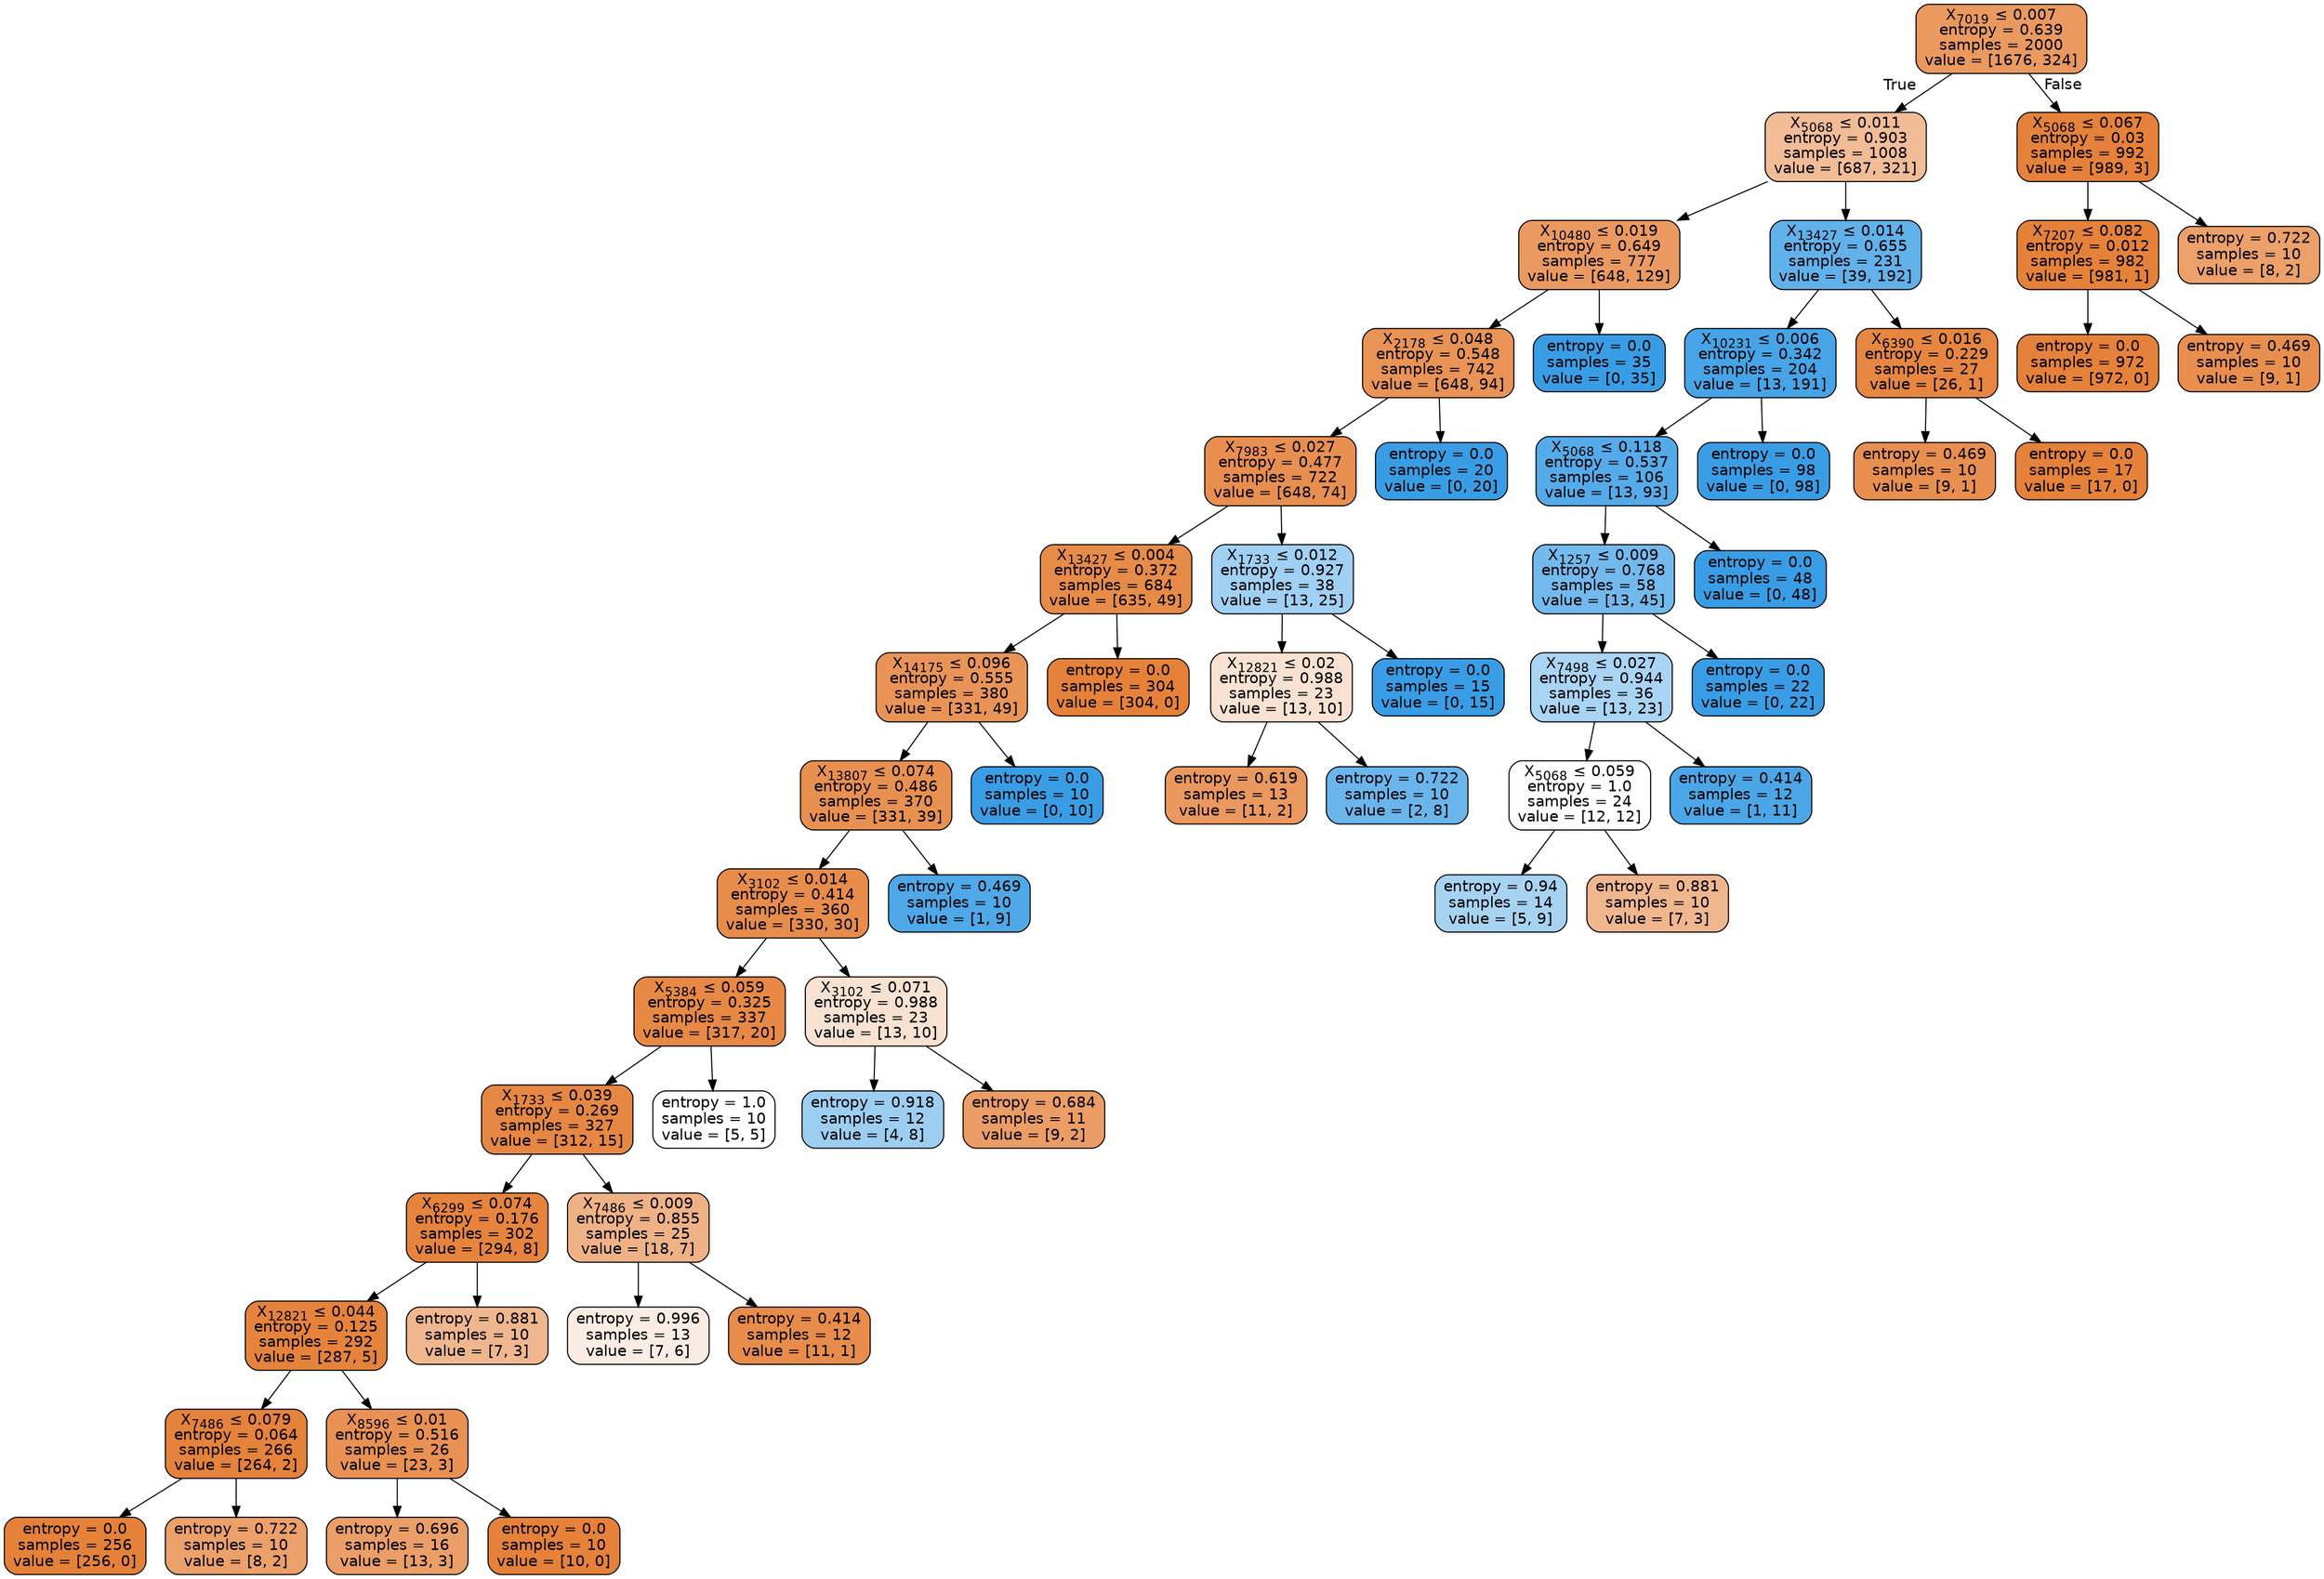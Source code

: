 digraph Tree {
node [shape=box, style="filled, rounded", color="black", fontname="helvetica"] ;
edge [fontname="helvetica"] ;
0 [label=<X<SUB>7019</SUB> &le; 0.007<br/>entropy = 0.639<br/>samples = 2000<br/>value = [1676, 324]>, fillcolor="#ea995f"] ;
1 [label=<X<SUB>5068</SUB> &le; 0.011<br/>entropy = 0.903<br/>samples = 1008<br/>value = [687, 321]>, fillcolor="#f1bc96"] ;
0 -> 1 [labeldistance=2.5, labelangle=45, headlabel="True"] ;
2 [label=<X<SUB>10480</SUB> &le; 0.019<br/>entropy = 0.649<br/>samples = 777<br/>value = [648, 129]>, fillcolor="#ea9a60"] ;
1 -> 2 ;
3 [label=<X<SUB>2178</SUB> &le; 0.048<br/>entropy = 0.548<br/>samples = 742<br/>value = [648, 94]>, fillcolor="#e99356"] ;
2 -> 3 ;
4 [label=<X<SUB>7983</SUB> &le; 0.027<br/>entropy = 0.477<br/>samples = 722<br/>value = [648, 74]>, fillcolor="#e88f50"] ;
3 -> 4 ;
5 [label=<X<SUB>13427</SUB> &le; 0.004<br/>entropy = 0.372<br/>samples = 684<br/>value = [635, 49]>, fillcolor="#e78b48"] ;
4 -> 5 ;
6 [label=<X<SUB>14175</SUB> &le; 0.096<br/>entropy = 0.555<br/>samples = 380<br/>value = [331, 49]>, fillcolor="#e99456"] ;
5 -> 6 ;
7 [label=<X<SUB>13807</SUB> &le; 0.074<br/>entropy = 0.486<br/>samples = 370<br/>value = [331, 39]>, fillcolor="#e89050"] ;
6 -> 7 ;
8 [label=<X<SUB>3102</SUB> &le; 0.014<br/>entropy = 0.414<br/>samples = 360<br/>value = [330, 30]>, fillcolor="#e78c4b"] ;
7 -> 8 ;
9 [label=<X<SUB>5384</SUB> &le; 0.059<br/>entropy = 0.325<br/>samples = 337<br/>value = [317, 20]>, fillcolor="#e78945"] ;
8 -> 9 ;
10 [label=<X<SUB>1733</SUB> &le; 0.039<br/>entropy = 0.269<br/>samples = 327<br/>value = [312, 15]>, fillcolor="#e68743"] ;
9 -> 10 ;
11 [label=<X<SUB>6299</SUB> &le; 0.074<br/>entropy = 0.176<br/>samples = 302<br/>value = [294, 8]>, fillcolor="#e6843e"] ;
10 -> 11 ;
12 [label=<X<SUB>12821</SUB> &le; 0.044<br/>entropy = 0.125<br/>samples = 292<br/>value = [287, 5]>, fillcolor="#e5833c"] ;
11 -> 12 ;
13 [label=<X<SUB>7486</SUB> &le; 0.079<br/>entropy = 0.064<br/>samples = 266<br/>value = [264, 2]>, fillcolor="#e5823b"] ;
12 -> 13 ;
14 [label=<entropy = 0.0<br/>samples = 256<br/>value = [256, 0]>, fillcolor="#e58139"] ;
13 -> 14 ;
15 [label=<entropy = 0.722<br/>samples = 10<br/>value = [8, 2]>, fillcolor="#eca06a"] ;
13 -> 15 ;
16 [label=<X<SUB>8596</SUB> &le; 0.01<br/>entropy = 0.516<br/>samples = 26<br/>value = [23, 3]>, fillcolor="#e89153"] ;
12 -> 16 ;
17 [label=<entropy = 0.696<br/>samples = 16<br/>value = [13, 3]>, fillcolor="#eb9e67"] ;
16 -> 17 ;
18 [label=<entropy = 0.0<br/>samples = 10<br/>value = [10, 0]>, fillcolor="#e58139"] ;
16 -> 18 ;
19 [label=<entropy = 0.881<br/>samples = 10<br/>value = [7, 3]>, fillcolor="#f0b78e"] ;
11 -> 19 ;
20 [label=<X<SUB>7486</SUB> &le; 0.009<br/>entropy = 0.855<br/>samples = 25<br/>value = [18, 7]>, fillcolor="#efb286"] ;
10 -> 20 ;
21 [label=<entropy = 0.996<br/>samples = 13<br/>value = [7, 6]>, fillcolor="#fbede3"] ;
20 -> 21 ;
22 [label=<entropy = 0.414<br/>samples = 12<br/>value = [11, 1]>, fillcolor="#e78c4b"] ;
20 -> 22 ;
23 [label=<entropy = 1.0<br/>samples = 10<br/>value = [5, 5]>, fillcolor="#ffffff"] ;
9 -> 23 ;
24 [label=<X<SUB>3102</SUB> &le; 0.071<br/>entropy = 0.988<br/>samples = 23<br/>value = [13, 10]>, fillcolor="#f9e2d1"] ;
8 -> 24 ;
25 [label=<entropy = 0.918<br/>samples = 12<br/>value = [4, 8]>, fillcolor="#9ccef2"] ;
24 -> 25 ;
26 [label=<entropy = 0.684<br/>samples = 11<br/>value = [9, 2]>, fillcolor="#eb9d65"] ;
24 -> 26 ;
27 [label=<entropy = 0.469<br/>samples = 10<br/>value = [1, 9]>, fillcolor="#4fa8e8"] ;
7 -> 27 ;
28 [label=<entropy = 0.0<br/>samples = 10<br/>value = [0, 10]>, fillcolor="#399de5"] ;
6 -> 28 ;
29 [label=<entropy = 0.0<br/>samples = 304<br/>value = [304, 0]>, fillcolor="#e58139"] ;
5 -> 29 ;
30 [label=<X<SUB>1733</SUB> &le; 0.012<br/>entropy = 0.927<br/>samples = 38<br/>value = [13, 25]>, fillcolor="#a0d0f3"] ;
4 -> 30 ;
31 [label=<X<SUB>12821</SUB> &le; 0.02<br/>entropy = 0.988<br/>samples = 23<br/>value = [13, 10]>, fillcolor="#f9e2d1"] ;
30 -> 31 ;
32 [label=<entropy = 0.619<br/>samples = 13<br/>value = [11, 2]>, fillcolor="#ea985d"] ;
31 -> 32 ;
33 [label=<entropy = 0.722<br/>samples = 10<br/>value = [2, 8]>, fillcolor="#6ab6ec"] ;
31 -> 33 ;
34 [label=<entropy = 0.0<br/>samples = 15<br/>value = [0, 15]>, fillcolor="#399de5"] ;
30 -> 34 ;
35 [label=<entropy = 0.0<br/>samples = 20<br/>value = [0, 20]>, fillcolor="#399de5"] ;
3 -> 35 ;
36 [label=<entropy = 0.0<br/>samples = 35<br/>value = [0, 35]>, fillcolor="#399de5"] ;
2 -> 36 ;
37 [label=<X<SUB>13427</SUB> &le; 0.014<br/>entropy = 0.655<br/>samples = 231<br/>value = [39, 192]>, fillcolor="#61b1ea"] ;
1 -> 37 ;
38 [label=<X<SUB>10231</SUB> &le; 0.006<br/>entropy = 0.342<br/>samples = 204<br/>value = [13, 191]>, fillcolor="#46a4e7"] ;
37 -> 38 ;
39 [label=<X<SUB>5068</SUB> &le; 0.118<br/>entropy = 0.537<br/>samples = 106<br/>value = [13, 93]>, fillcolor="#55abe9"] ;
38 -> 39 ;
40 [label=<X<SUB>1257</SUB> &le; 0.009<br/>entropy = 0.768<br/>samples = 58<br/>value = [13, 45]>, fillcolor="#72b9ed"] ;
39 -> 40 ;
41 [label=<X<SUB>7498</SUB> &le; 0.027<br/>entropy = 0.944<br/>samples = 36<br/>value = [13, 23]>, fillcolor="#a9d4f4"] ;
40 -> 41 ;
42 [label=<X<SUB>5068</SUB> &le; 0.059<br/>entropy = 1.0<br/>samples = 24<br/>value = [12, 12]>, fillcolor="#ffffff"] ;
41 -> 42 ;
43 [label=<entropy = 0.94<br/>samples = 14<br/>value = [5, 9]>, fillcolor="#a7d3f3"] ;
42 -> 43 ;
44 [label=<entropy = 0.881<br/>samples = 10<br/>value = [7, 3]>, fillcolor="#f0b78e"] ;
42 -> 44 ;
45 [label=<entropy = 0.414<br/>samples = 12<br/>value = [1, 11]>, fillcolor="#4ba6e7"] ;
41 -> 45 ;
46 [label=<entropy = 0.0<br/>samples = 22<br/>value = [0, 22]>, fillcolor="#399de5"] ;
40 -> 46 ;
47 [label=<entropy = 0.0<br/>samples = 48<br/>value = [0, 48]>, fillcolor="#399de5"] ;
39 -> 47 ;
48 [label=<entropy = 0.0<br/>samples = 98<br/>value = [0, 98]>, fillcolor="#399de5"] ;
38 -> 48 ;
49 [label=<X<SUB>6390</SUB> &le; 0.016<br/>entropy = 0.229<br/>samples = 27<br/>value = [26, 1]>, fillcolor="#e68641"] ;
37 -> 49 ;
50 [label=<entropy = 0.469<br/>samples = 10<br/>value = [9, 1]>, fillcolor="#e88f4f"] ;
49 -> 50 ;
51 [label=<entropy = 0.0<br/>samples = 17<br/>value = [17, 0]>, fillcolor="#e58139"] ;
49 -> 51 ;
52 [label=<X<SUB>5068</SUB> &le; 0.067<br/>entropy = 0.03<br/>samples = 992<br/>value = [989, 3]>, fillcolor="#e5813a"] ;
0 -> 52 [labeldistance=2.5, labelangle=-45, headlabel="False"] ;
53 [label=<X<SUB>7207</SUB> &le; 0.082<br/>entropy = 0.012<br/>samples = 982<br/>value = [981, 1]>, fillcolor="#e58139"] ;
52 -> 53 ;
54 [label=<entropy = 0.0<br/>samples = 972<br/>value = [972, 0]>, fillcolor="#e58139"] ;
53 -> 54 ;
55 [label=<entropy = 0.469<br/>samples = 10<br/>value = [9, 1]>, fillcolor="#e88f4f"] ;
53 -> 55 ;
56 [label=<entropy = 0.722<br/>samples = 10<br/>value = [8, 2]>, fillcolor="#eca06a"] ;
52 -> 56 ;
}
